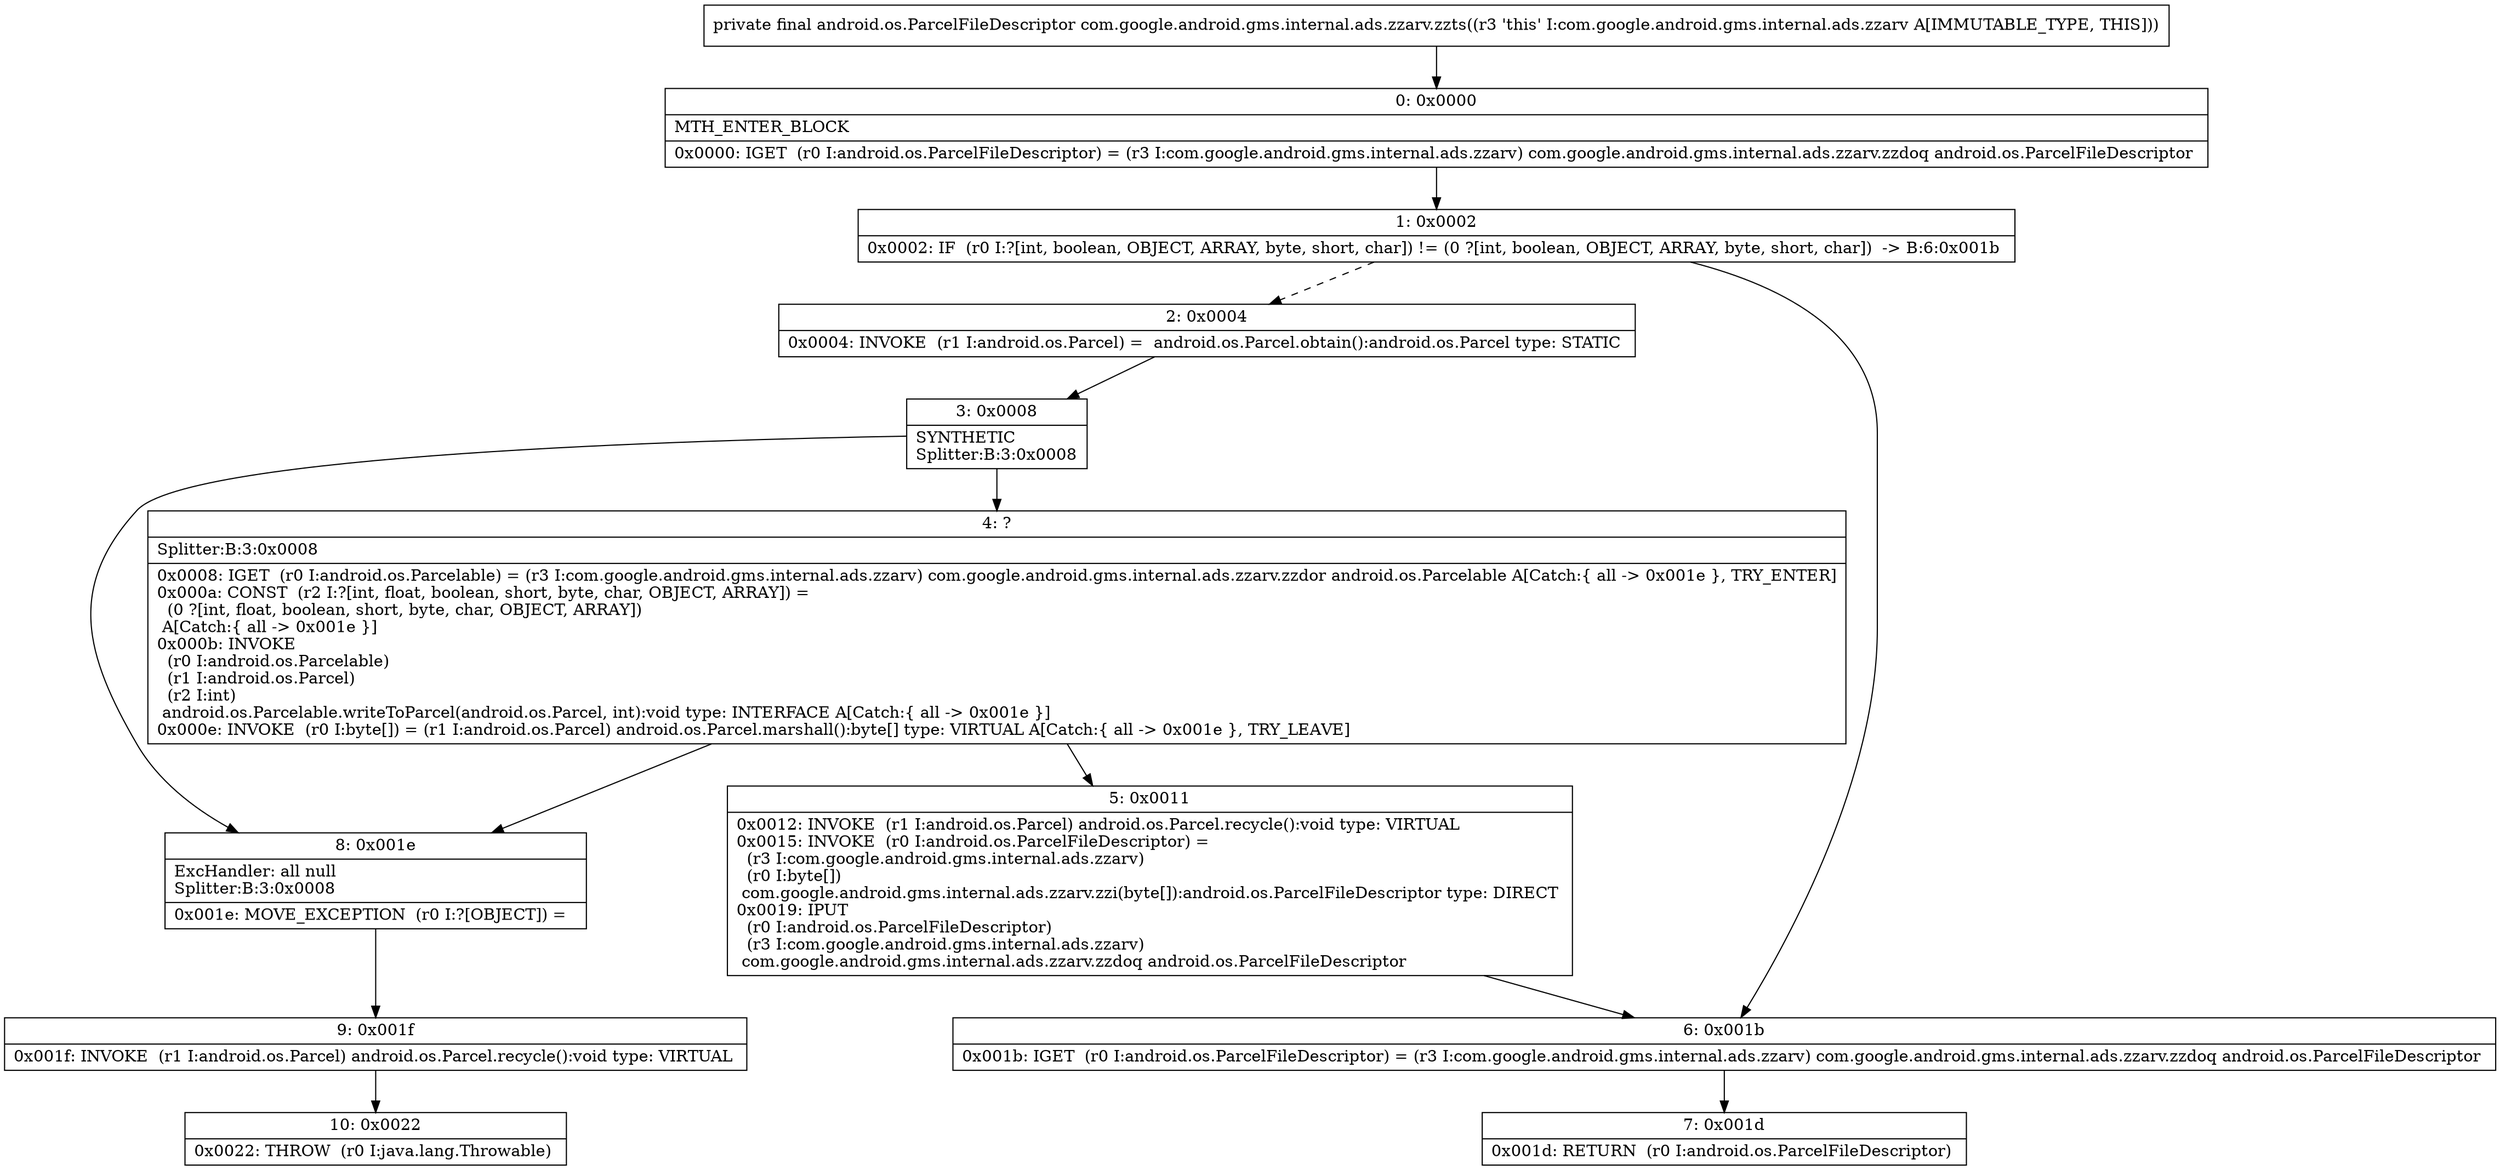 digraph "CFG forcom.google.android.gms.internal.ads.zzarv.zzts()Landroid\/os\/ParcelFileDescriptor;" {
Node_0 [shape=record,label="{0\:\ 0x0000|MTH_ENTER_BLOCK\l|0x0000: IGET  (r0 I:android.os.ParcelFileDescriptor) = (r3 I:com.google.android.gms.internal.ads.zzarv) com.google.android.gms.internal.ads.zzarv.zzdoq android.os.ParcelFileDescriptor \l}"];
Node_1 [shape=record,label="{1\:\ 0x0002|0x0002: IF  (r0 I:?[int, boolean, OBJECT, ARRAY, byte, short, char]) != (0 ?[int, boolean, OBJECT, ARRAY, byte, short, char])  \-\> B:6:0x001b \l}"];
Node_2 [shape=record,label="{2\:\ 0x0004|0x0004: INVOKE  (r1 I:android.os.Parcel) =  android.os.Parcel.obtain():android.os.Parcel type: STATIC \l}"];
Node_3 [shape=record,label="{3\:\ 0x0008|SYNTHETIC\lSplitter:B:3:0x0008\l}"];
Node_4 [shape=record,label="{4\:\ ?|Splitter:B:3:0x0008\l|0x0008: IGET  (r0 I:android.os.Parcelable) = (r3 I:com.google.android.gms.internal.ads.zzarv) com.google.android.gms.internal.ads.zzarv.zzdor android.os.Parcelable A[Catch:\{ all \-\> 0x001e \}, TRY_ENTER]\l0x000a: CONST  (r2 I:?[int, float, boolean, short, byte, char, OBJECT, ARRAY]) = \l  (0 ?[int, float, boolean, short, byte, char, OBJECT, ARRAY])\l A[Catch:\{ all \-\> 0x001e \}]\l0x000b: INVOKE  \l  (r0 I:android.os.Parcelable)\l  (r1 I:android.os.Parcel)\l  (r2 I:int)\l android.os.Parcelable.writeToParcel(android.os.Parcel, int):void type: INTERFACE A[Catch:\{ all \-\> 0x001e \}]\l0x000e: INVOKE  (r0 I:byte[]) = (r1 I:android.os.Parcel) android.os.Parcel.marshall():byte[] type: VIRTUAL A[Catch:\{ all \-\> 0x001e \}, TRY_LEAVE]\l}"];
Node_5 [shape=record,label="{5\:\ 0x0011|0x0012: INVOKE  (r1 I:android.os.Parcel) android.os.Parcel.recycle():void type: VIRTUAL \l0x0015: INVOKE  (r0 I:android.os.ParcelFileDescriptor) = \l  (r3 I:com.google.android.gms.internal.ads.zzarv)\l  (r0 I:byte[])\l com.google.android.gms.internal.ads.zzarv.zzi(byte[]):android.os.ParcelFileDescriptor type: DIRECT \l0x0019: IPUT  \l  (r0 I:android.os.ParcelFileDescriptor)\l  (r3 I:com.google.android.gms.internal.ads.zzarv)\l com.google.android.gms.internal.ads.zzarv.zzdoq android.os.ParcelFileDescriptor \l}"];
Node_6 [shape=record,label="{6\:\ 0x001b|0x001b: IGET  (r0 I:android.os.ParcelFileDescriptor) = (r3 I:com.google.android.gms.internal.ads.zzarv) com.google.android.gms.internal.ads.zzarv.zzdoq android.os.ParcelFileDescriptor \l}"];
Node_7 [shape=record,label="{7\:\ 0x001d|0x001d: RETURN  (r0 I:android.os.ParcelFileDescriptor) \l}"];
Node_8 [shape=record,label="{8\:\ 0x001e|ExcHandler: all null\lSplitter:B:3:0x0008\l|0x001e: MOVE_EXCEPTION  (r0 I:?[OBJECT]) =  \l}"];
Node_9 [shape=record,label="{9\:\ 0x001f|0x001f: INVOKE  (r1 I:android.os.Parcel) android.os.Parcel.recycle():void type: VIRTUAL \l}"];
Node_10 [shape=record,label="{10\:\ 0x0022|0x0022: THROW  (r0 I:java.lang.Throwable) \l}"];
MethodNode[shape=record,label="{private final android.os.ParcelFileDescriptor com.google.android.gms.internal.ads.zzarv.zzts((r3 'this' I:com.google.android.gms.internal.ads.zzarv A[IMMUTABLE_TYPE, THIS])) }"];
MethodNode -> Node_0;
Node_0 -> Node_1;
Node_1 -> Node_2[style=dashed];
Node_1 -> Node_6;
Node_2 -> Node_3;
Node_3 -> Node_4;
Node_3 -> Node_8;
Node_4 -> Node_5;
Node_4 -> Node_8;
Node_5 -> Node_6;
Node_6 -> Node_7;
Node_8 -> Node_9;
Node_9 -> Node_10;
}

